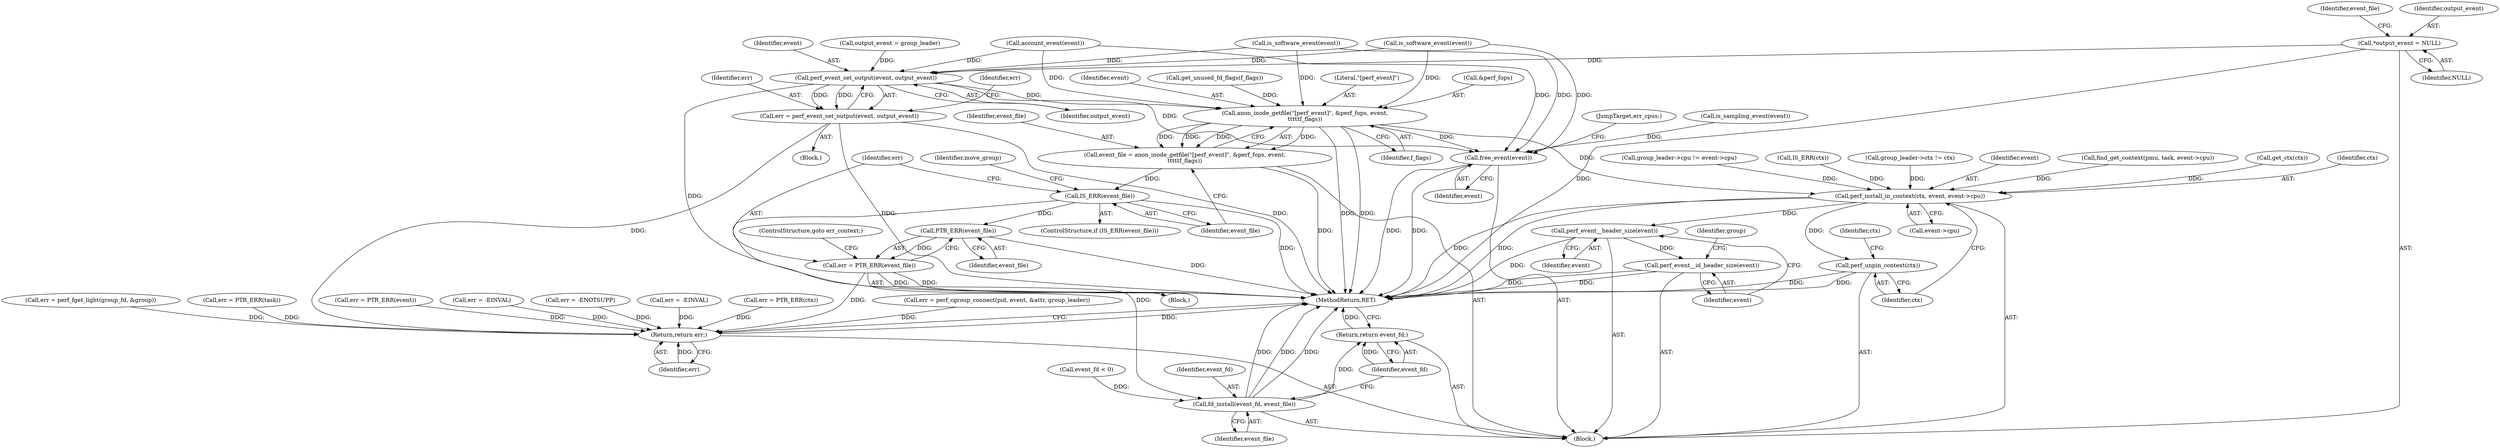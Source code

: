 digraph "0_linux_c3c87e770458aa004bd7ed3f29945ff436fd6511@pointer" {
"1000133" [label="(Call,*output_event = NULL)"];
"1000509" [label="(Call,perf_event_set_output(event, output_event))"];
"1000507" [label="(Call,err = perf_event_set_output(event, output_event))"];
"1000666" [label="(Return,return err;)"];
"1000517" [label="(Call,anon_inode_getfile(\"[perf_event]\", &perf_fops, event,\n\t\t\t\t\tf_flags))"];
"1000515" [label="(Call,event_file = anon_inode_getfile(\"[perf_event]\", &perf_fops, event,\n\t\t\t\t\tf_flags))"];
"1000524" [label="(Call,IS_ERR(event_file))"];
"1000529" [label="(Call,PTR_ERR(event_file))"];
"1000527" [label="(Call,err = PTR_ERR(event_file))"];
"1000640" [label="(Call,fd_install(event_fd, event_file))"];
"1000643" [label="(Return,return event_fd;)"];
"1000596" [label="(Call,perf_install_in_context(ctx, event, event->cpu))"];
"1000602" [label="(Call,perf_unpin_context(ctx))"];
"1000634" [label="(Call,perf_event__header_size(event))"];
"1000636" [label="(Call,perf_event__id_header_size(event))"];
"1000651" [label="(Call,free_event(event))"];
"1000519" [label="(Call,&perf_fops)"];
"1000651" [label="(Call,free_event(event))"];
"1000666" [label="(Return,return err;)"];
"1000607" [label="(Identifier,ctx)"];
"1000513" [label="(Identifier,err)"];
"1000639" [label="(Identifier,group)"];
"1000597" [label="(Identifier,ctx)"];
"1000322" [label="(Call,err = -EINVAL)"];
"1000509" [label="(Call,perf_event_set_output(event, output_event))"];
"1000478" [label="(Call,group_leader->cpu != event->cpu)"];
"1000343" [label="(Call,err = PTR_ERR(event))"];
"1000641" [label="(Identifier,event_fd)"];
"1000667" [label="(Identifier,err)"];
"1000517" [label="(Call,anon_inode_getfile(\"[perf_event]\", &perf_fops, event,\n\t\t\t\t\tf_flags))"];
"1000527" [label="(Call,err = PTR_ERR(event_file))"];
"1000640" [label="(Call,fd_install(event_fd, event_file))"];
"1000508" [label="(Identifier,err)"];
"1000522" [label="(Identifier,f_flags)"];
"1000516" [label="(Identifier,event_file)"];
"1000636" [label="(Call,perf_event__id_header_size(event))"];
"1000239" [label="(Call,get_unused_fd_flags(f_flags))"];
"1000510" [label="(Identifier,event)"];
"1000525" [label="(Identifier,event_file)"];
"1000506" [label="(Block,)"];
"1000433" [label="(Call,IS_ERR(ctx))"];
"1000402" [label="(Call,is_software_event(event))"];
"1000489" [label="(Call,group_leader->ctx != ctx)"];
"1000380" [label="(Call,err = -ENOTSUPP)"];
"1000653" [label="(JumpTarget,err_cpus:)"];
"1000242" [label="(Call,event_fd < 0)"];
"1000515" [label="(Call,event_file = anon_inode_getfile(\"[perf_event]\", &perf_fops, event,\n\t\t\t\t\tf_flags))"];
"1000529" [label="(Call,PTR_ERR(event_file))"];
"1000507" [label="(Call,err = perf_event_set_output(event, output_event))"];
"1000642" [label="(Identifier,event_file)"];
"1000528" [label="(Identifier,err)"];
"1000135" [label="(Identifier,NULL)"];
"1000644" [label="(Identifier,event_fd)"];
"1000598" [label="(Identifier,event)"];
"1000603" [label="(Identifier,ctx)"];
"1000634" [label="(Call,perf_event__header_size(event))"];
"1000524" [label="(Call,IS_ERR(event_file))"];
"1000436" [label="(Call,err = PTR_ERR(ctx))"];
"1000452" [label="(Call,err = -EINVAL)"];
"1000353" [label="(Call,err = perf_cgroup_connect(pid, event, &attr, group_leader))"];
"1000133" [label="(Call,*output_event = NULL)"];
"1000273" [label="(Call,output_event = group_leader)"];
"1000253" [label="(Call,err = perf_fget_light(group_fd, &group))"];
"1000533" [label="(Identifier,move_group)"];
"1000531" [label="(ControlStructure,goto err_context;)"];
"1000526" [label="(Block,)"];
"1000652" [label="(Identifier,event)"];
"1000599" [label="(Call,event->cpu)"];
"1000518" [label="(Literal,\"[perf_event]\")"];
"1000596" [label="(Call,perf_install_in_context(ctx, event, event->cpu))"];
"1000635" [label="(Identifier,event)"];
"1000142" [label="(Identifier,event_file)"];
"1000127" [label="(Block,)"];
"1000426" [label="(Call,find_get_context(pmu, task, event->cpu))"];
"1000302" [label="(Call,err = PTR_ERR(task))"];
"1000602" [label="(Call,perf_unpin_context(ctx))"];
"1000368" [label="(Call,is_sampling_event(event))"];
"1000668" [label="(MethodReturn,RET)"];
"1000530" [label="(Identifier,event_file)"];
"1000523" [label="(ControlStructure,if (IS_ERR(event_file)))"];
"1000643" [label="(Return,return event_fd;)"];
"1000385" [label="(Call,account_event(event))"];
"1000396" [label="(Call,is_software_event(event))"];
"1000594" [label="(Call,get_ctx(ctx))"];
"1000521" [label="(Identifier,event)"];
"1000637" [label="(Identifier,event)"];
"1000511" [label="(Identifier,output_event)"];
"1000134" [label="(Identifier,output_event)"];
"1000133" -> "1000127"  [label="AST: "];
"1000133" -> "1000135"  [label="CFG: "];
"1000134" -> "1000133"  [label="AST: "];
"1000135" -> "1000133"  [label="AST: "];
"1000142" -> "1000133"  [label="CFG: "];
"1000133" -> "1000668"  [label="DDG: "];
"1000133" -> "1000509"  [label="DDG: "];
"1000509" -> "1000507"  [label="AST: "];
"1000509" -> "1000511"  [label="CFG: "];
"1000510" -> "1000509"  [label="AST: "];
"1000511" -> "1000509"  [label="AST: "];
"1000507" -> "1000509"  [label="CFG: "];
"1000509" -> "1000668"  [label="DDG: "];
"1000509" -> "1000507"  [label="DDG: "];
"1000509" -> "1000507"  [label="DDG: "];
"1000396" -> "1000509"  [label="DDG: "];
"1000402" -> "1000509"  [label="DDG: "];
"1000385" -> "1000509"  [label="DDG: "];
"1000273" -> "1000509"  [label="DDG: "];
"1000509" -> "1000517"  [label="DDG: "];
"1000509" -> "1000651"  [label="DDG: "];
"1000507" -> "1000506"  [label="AST: "];
"1000508" -> "1000507"  [label="AST: "];
"1000513" -> "1000507"  [label="CFG: "];
"1000507" -> "1000668"  [label="DDG: "];
"1000507" -> "1000668"  [label="DDG: "];
"1000507" -> "1000666"  [label="DDG: "];
"1000666" -> "1000127"  [label="AST: "];
"1000666" -> "1000667"  [label="CFG: "];
"1000667" -> "1000666"  [label="AST: "];
"1000668" -> "1000666"  [label="CFG: "];
"1000666" -> "1000668"  [label="DDG: "];
"1000667" -> "1000666"  [label="DDG: "];
"1000343" -> "1000666"  [label="DDG: "];
"1000436" -> "1000666"  [label="DDG: "];
"1000253" -> "1000666"  [label="DDG: "];
"1000452" -> "1000666"  [label="DDG: "];
"1000322" -> "1000666"  [label="DDG: "];
"1000353" -> "1000666"  [label="DDG: "];
"1000380" -> "1000666"  [label="DDG: "];
"1000302" -> "1000666"  [label="DDG: "];
"1000527" -> "1000666"  [label="DDG: "];
"1000517" -> "1000515"  [label="AST: "];
"1000517" -> "1000522"  [label="CFG: "];
"1000518" -> "1000517"  [label="AST: "];
"1000519" -> "1000517"  [label="AST: "];
"1000521" -> "1000517"  [label="AST: "];
"1000522" -> "1000517"  [label="AST: "];
"1000515" -> "1000517"  [label="CFG: "];
"1000517" -> "1000668"  [label="DDG: "];
"1000517" -> "1000668"  [label="DDG: "];
"1000517" -> "1000515"  [label="DDG: "];
"1000517" -> "1000515"  [label="DDG: "];
"1000517" -> "1000515"  [label="DDG: "];
"1000517" -> "1000515"  [label="DDG: "];
"1000396" -> "1000517"  [label="DDG: "];
"1000402" -> "1000517"  [label="DDG: "];
"1000385" -> "1000517"  [label="DDG: "];
"1000239" -> "1000517"  [label="DDG: "];
"1000517" -> "1000596"  [label="DDG: "];
"1000517" -> "1000651"  [label="DDG: "];
"1000515" -> "1000127"  [label="AST: "];
"1000516" -> "1000515"  [label="AST: "];
"1000525" -> "1000515"  [label="CFG: "];
"1000515" -> "1000668"  [label="DDG: "];
"1000515" -> "1000524"  [label="DDG: "];
"1000524" -> "1000523"  [label="AST: "];
"1000524" -> "1000525"  [label="CFG: "];
"1000525" -> "1000524"  [label="AST: "];
"1000528" -> "1000524"  [label="CFG: "];
"1000533" -> "1000524"  [label="CFG: "];
"1000524" -> "1000668"  [label="DDG: "];
"1000524" -> "1000529"  [label="DDG: "];
"1000524" -> "1000640"  [label="DDG: "];
"1000529" -> "1000527"  [label="AST: "];
"1000529" -> "1000530"  [label="CFG: "];
"1000530" -> "1000529"  [label="AST: "];
"1000527" -> "1000529"  [label="CFG: "];
"1000529" -> "1000668"  [label="DDG: "];
"1000529" -> "1000527"  [label="DDG: "];
"1000527" -> "1000526"  [label="AST: "];
"1000528" -> "1000527"  [label="AST: "];
"1000531" -> "1000527"  [label="CFG: "];
"1000527" -> "1000668"  [label="DDG: "];
"1000527" -> "1000668"  [label="DDG: "];
"1000640" -> "1000127"  [label="AST: "];
"1000640" -> "1000642"  [label="CFG: "];
"1000641" -> "1000640"  [label="AST: "];
"1000642" -> "1000640"  [label="AST: "];
"1000644" -> "1000640"  [label="CFG: "];
"1000640" -> "1000668"  [label="DDG: "];
"1000640" -> "1000668"  [label="DDG: "];
"1000640" -> "1000668"  [label="DDG: "];
"1000242" -> "1000640"  [label="DDG: "];
"1000640" -> "1000643"  [label="DDG: "];
"1000643" -> "1000127"  [label="AST: "];
"1000643" -> "1000644"  [label="CFG: "];
"1000644" -> "1000643"  [label="AST: "];
"1000668" -> "1000643"  [label="CFG: "];
"1000643" -> "1000668"  [label="DDG: "];
"1000644" -> "1000643"  [label="DDG: "];
"1000596" -> "1000127"  [label="AST: "];
"1000596" -> "1000599"  [label="CFG: "];
"1000597" -> "1000596"  [label="AST: "];
"1000598" -> "1000596"  [label="AST: "];
"1000599" -> "1000596"  [label="AST: "];
"1000603" -> "1000596"  [label="CFG: "];
"1000596" -> "1000668"  [label="DDG: "];
"1000596" -> "1000668"  [label="DDG: "];
"1000594" -> "1000596"  [label="DDG: "];
"1000433" -> "1000596"  [label="DDG: "];
"1000489" -> "1000596"  [label="DDG: "];
"1000426" -> "1000596"  [label="DDG: "];
"1000478" -> "1000596"  [label="DDG: "];
"1000596" -> "1000602"  [label="DDG: "];
"1000596" -> "1000634"  [label="DDG: "];
"1000602" -> "1000127"  [label="AST: "];
"1000602" -> "1000603"  [label="CFG: "];
"1000603" -> "1000602"  [label="AST: "];
"1000607" -> "1000602"  [label="CFG: "];
"1000602" -> "1000668"  [label="DDG: "];
"1000602" -> "1000668"  [label="DDG: "];
"1000634" -> "1000127"  [label="AST: "];
"1000634" -> "1000635"  [label="CFG: "];
"1000635" -> "1000634"  [label="AST: "];
"1000637" -> "1000634"  [label="CFG: "];
"1000634" -> "1000668"  [label="DDG: "];
"1000634" -> "1000636"  [label="DDG: "];
"1000636" -> "1000127"  [label="AST: "];
"1000636" -> "1000637"  [label="CFG: "];
"1000637" -> "1000636"  [label="AST: "];
"1000639" -> "1000636"  [label="CFG: "];
"1000636" -> "1000668"  [label="DDG: "];
"1000636" -> "1000668"  [label="DDG: "];
"1000651" -> "1000127"  [label="AST: "];
"1000651" -> "1000652"  [label="CFG: "];
"1000652" -> "1000651"  [label="AST: "];
"1000653" -> "1000651"  [label="CFG: "];
"1000651" -> "1000668"  [label="DDG: "];
"1000651" -> "1000668"  [label="DDG: "];
"1000368" -> "1000651"  [label="DDG: "];
"1000396" -> "1000651"  [label="DDG: "];
"1000402" -> "1000651"  [label="DDG: "];
"1000385" -> "1000651"  [label="DDG: "];
}

